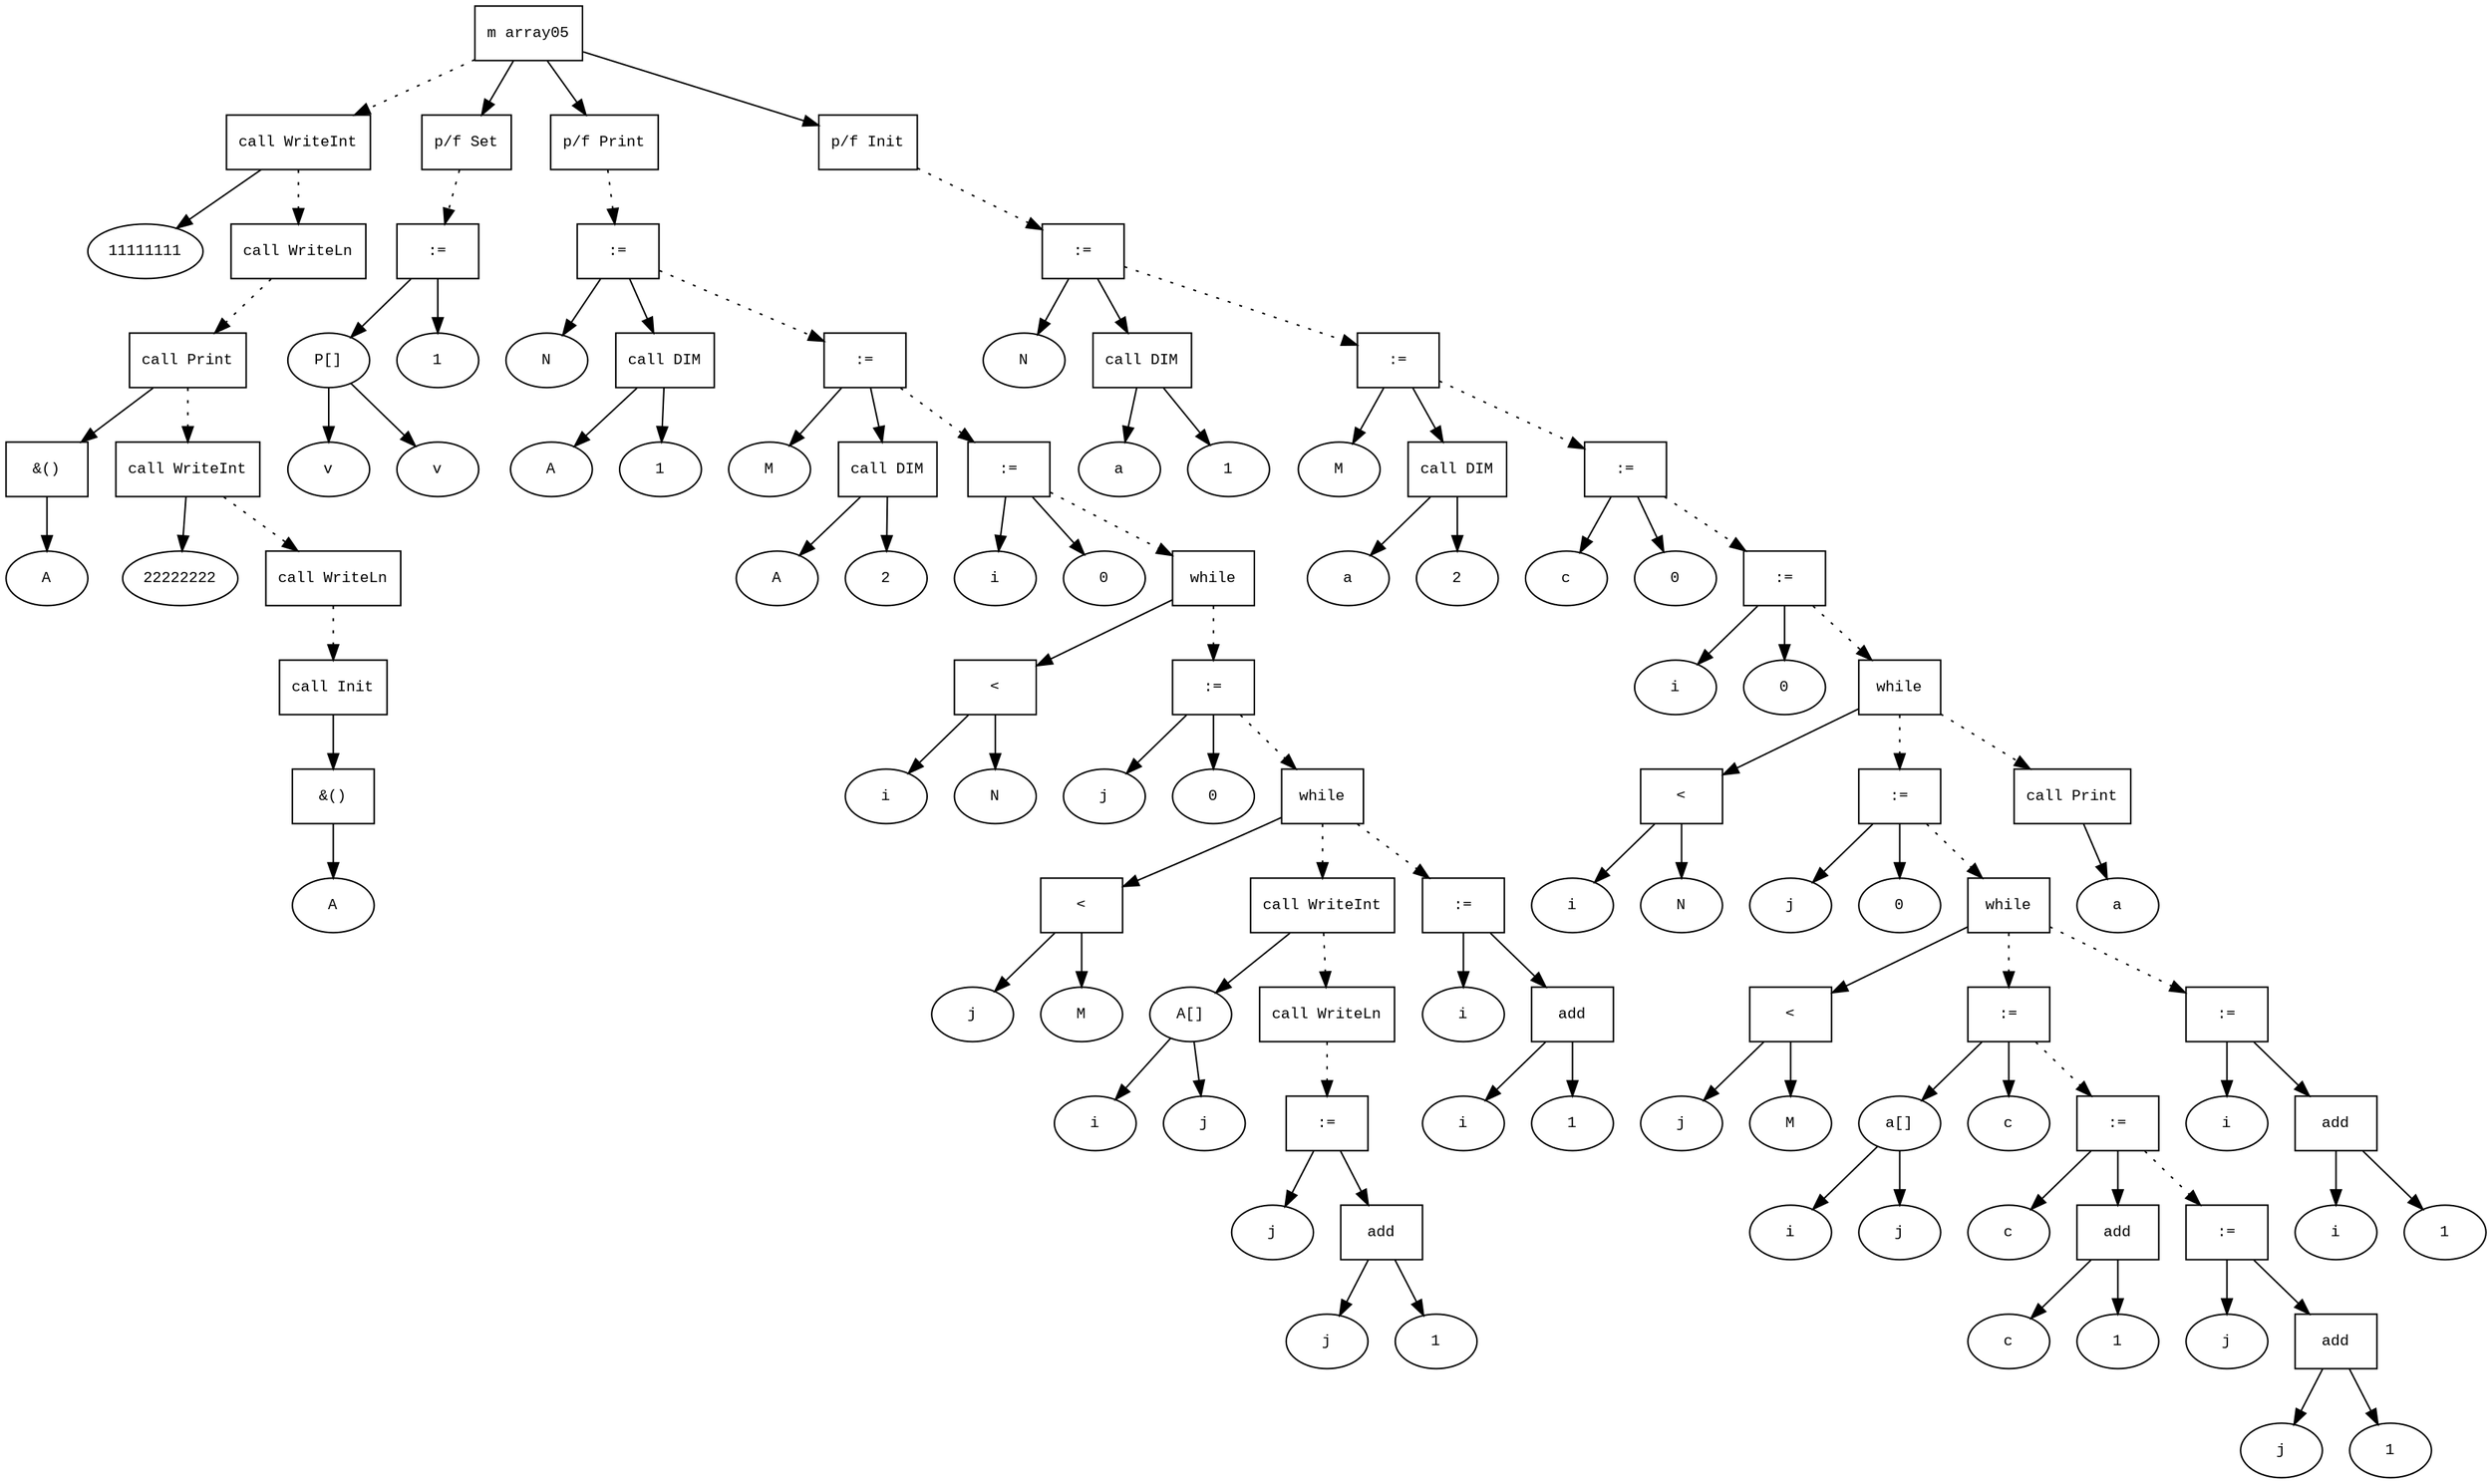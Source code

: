 digraph AST {
  graph [fontname="Times New Roman",fontsize=10];
  node  [fontname="Courier New",fontsize=10];
  edge  [fontname="Times New Roman",fontsize=10];

  node0 [label="m array05",shape=box];
  node110 [label="call WriteInt",shape=box];
  node111 [label="11111111",shape=ellipse];
  node110->node111;
  node0 -> node110 [style=dotted];
  node113 [label="call WriteLn",shape=box];
  node110 -> node113 [style=dotted];
  node115 [label="call Print",shape=box];
  node117 [label="&()",shape=box];
  node116 [label="A",shape=ellipse];
  node117->node116;
  node115->node117;
  node113 -> node115 [style=dotted];
  node119 [label="call WriteInt",shape=box];
  node120 [label="22222222",shape=ellipse];
  node119->node120;
  node115 -> node119 [style=dotted];
  node122 [label="call WriteLn",shape=box];
  node119 -> node122 [style=dotted];
  node124 [label="call Init",shape=box];
  node126 [label="&()",shape=box];
  node125 [label="A",shape=ellipse];
  node126->node125;
  node124->node126;
  node122 -> node124 [style=dotted];
  node5 [label="p/f Set",shape=box];
  node12 [label=":=",shape=box];
  node8 [label="P[]",shape=ellipse];
  node9 [label="v",shape=ellipse];
  node8-> node9;
  node10 [label="v",shape=ellipse];
  node8-> node10;
  node12->node8;
  node11 [label="1",shape=ellipse];
  node12->node11;
  node5 -> node12 [style=dotted];
  node0 -> node5;
  node13 [label="p/f Print",shape=box];
  node20 [label=":=",shape=box];
  node16 [label="N",shape=ellipse];
  node20->node16;
  node17 [label="call DIM",shape=box];
  node18 [label="A",shape=ellipse];
  node17->node18;
  node19 [label="1",shape=ellipse];
  node17->node19;
  node20->node17;
  node13 -> node20 [style=dotted];
  node25 [label=":=",shape=box];
  node21 [label="M",shape=ellipse];
  node25->node21;
  node22 [label="call DIM",shape=box];
  node23 [label="A",shape=ellipse];
  node22->node23;
  node24 [label="2",shape=ellipse];
  node22->node24;
  node25->node22;
  node20 -> node25 [style=dotted];
  node28 [label=":=",shape=box];
  node26 [label="i",shape=ellipse];
  node28->node26;
  node27 [label="0",shape=ellipse];
  node28->node27;
  node25 -> node28 [style=dotted];
  node56 [label="while",shape=box];
  node31 [label="<",shape=box];
  node29 [label="i",shape=ellipse];
  node31->node29;
  node30 [label="N",shape=ellipse];
  node31->node30;
  node56->node31;
  node34 [label=":=",shape=box];
  node32 [label="j",shape=ellipse];
  node34->node32;
  node33 [label="0",shape=ellipse];
  node34->node33;
  node56 -> node34 [style=dotted];
  node50 [label="while",shape=box];
  node37 [label="<",shape=box];
  node35 [label="j",shape=ellipse];
  node37->node35;
  node36 [label="M",shape=ellipse];
  node37->node36;
  node50->node37;
  node38 [label="call WriteInt",shape=box];
  node39 [label="A[]",shape=ellipse];
  node40 [label="i",shape=ellipse];
  node39-> node40;
  node41 [label="j",shape=ellipse];
  node39-> node41;
  node38->node39;
  node50 -> node38 [style=dotted];
  node43 [label="call WriteLn",shape=box];
  node38 -> node43 [style=dotted];
  node49 [label=":=",shape=box];
  node45 [label="j",shape=ellipse];
  node49->node45;
  node48 [label="add",shape=box];
  node46 [label="j",shape=ellipse];
  node48->node46;
  node47 [label="1",shape=ellipse];
  node48->node47;
  node49->node48;
  node43 -> node49 [style=dotted];
  node34 -> node50 [style=dotted];
  node55 [label=":=",shape=box];
  node51 [label="i",shape=ellipse];
  node55->node51;
  node54 [label="add",shape=box];
  node52 [label="i",shape=ellipse];
  node54->node52;
  node53 [label="1",shape=ellipse];
  node54->node53;
  node55->node54;
  node50 -> node55 [style=dotted];
  node28 -> node56 [style=dotted];
  node0 -> node13;
  node57 [label="p/f Init",shape=box];
  node64 [label=":=",shape=box];
  node60 [label="N",shape=ellipse];
  node64->node60;
  node61 [label="call DIM",shape=box];
  node62 [label="a",shape=ellipse];
  node61->node62;
  node63 [label="1",shape=ellipse];
  node61->node63;
  node64->node61;
  node57 -> node64 [style=dotted];
  node69 [label=":=",shape=box];
  node65 [label="M",shape=ellipse];
  node69->node65;
  node66 [label="call DIM",shape=box];
  node67 [label="a",shape=ellipse];
  node66->node67;
  node68 [label="2",shape=ellipse];
  node66->node68;
  node69->node66;
  node64 -> node69 [style=dotted];
  node72 [label=":=",shape=box];
  node70 [label="c",shape=ellipse];
  node72->node70;
  node71 [label="0",shape=ellipse];
  node72->node71;
  node69 -> node72 [style=dotted];
  node75 [label=":=",shape=box];
  node73 [label="i",shape=ellipse];
  node75->node73;
  node74 [label="0",shape=ellipse];
  node75->node74;
  node72 -> node75 [style=dotted];
  node106 [label="while",shape=box];
  node78 [label="<",shape=box];
  node76 [label="i",shape=ellipse];
  node78->node76;
  node77 [label="N",shape=ellipse];
  node78->node77;
  node106->node78;
  node81 [label=":=",shape=box];
  node79 [label="j",shape=ellipse];
  node81->node79;
  node80 [label="0",shape=ellipse];
  node81->node80;
  node106 -> node81 [style=dotted];
  node100 [label="while",shape=box];
  node84 [label="<",shape=box];
  node82 [label="j",shape=ellipse];
  node84->node82;
  node83 [label="M",shape=ellipse];
  node84->node83;
  node100->node84;
  node89 [label=":=",shape=box];
  node85 [label="a[]",shape=ellipse];
  node86 [label="i",shape=ellipse];
  node85-> node86;
  node87 [label="j",shape=ellipse];
  node85-> node87;
  node89->node85;
  node88 [label="c",shape=ellipse];
  node89->node88;
  node100 -> node89 [style=dotted];
  node94 [label=":=",shape=box];
  node90 [label="c",shape=ellipse];
  node94->node90;
  node93 [label="add",shape=box];
  node91 [label="c",shape=ellipse];
  node93->node91;
  node92 [label="1",shape=ellipse];
  node93->node92;
  node94->node93;
  node89 -> node94 [style=dotted];
  node99 [label=":=",shape=box];
  node95 [label="j",shape=ellipse];
  node99->node95;
  node98 [label="add",shape=box];
  node96 [label="j",shape=ellipse];
  node98->node96;
  node97 [label="1",shape=ellipse];
  node98->node97;
  node99->node98;
  node94 -> node99 [style=dotted];
  node81 -> node100 [style=dotted];
  node105 [label=":=",shape=box];
  node101 [label="i",shape=ellipse];
  node105->node101;
  node104 [label="add",shape=box];
  node102 [label="i",shape=ellipse];
  node104->node102;
  node103 [label="1",shape=ellipse];
  node104->node103;
  node105->node104;
  node100 -> node105 [style=dotted];
  node75 -> node106 [style=dotted];
  node107 [label="call Print",shape=box];
  node108 [label="a",shape=ellipse];
  node107->node108;
  node106 -> node107 [style=dotted];
  node0 -> node57;
}
